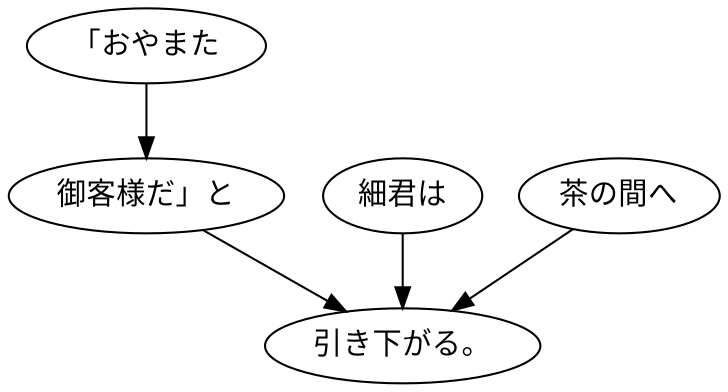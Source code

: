 digraph graph3738 {
	node0 [label="「おやまた"];
	node1 [label="御客様だ」と"];
	node2 [label="細君は"];
	node3 [label="茶の間へ"];
	node4 [label="引き下がる。"];
	node0 -> node1;
	node1 -> node4;
	node2 -> node4;
	node3 -> node4;
}
